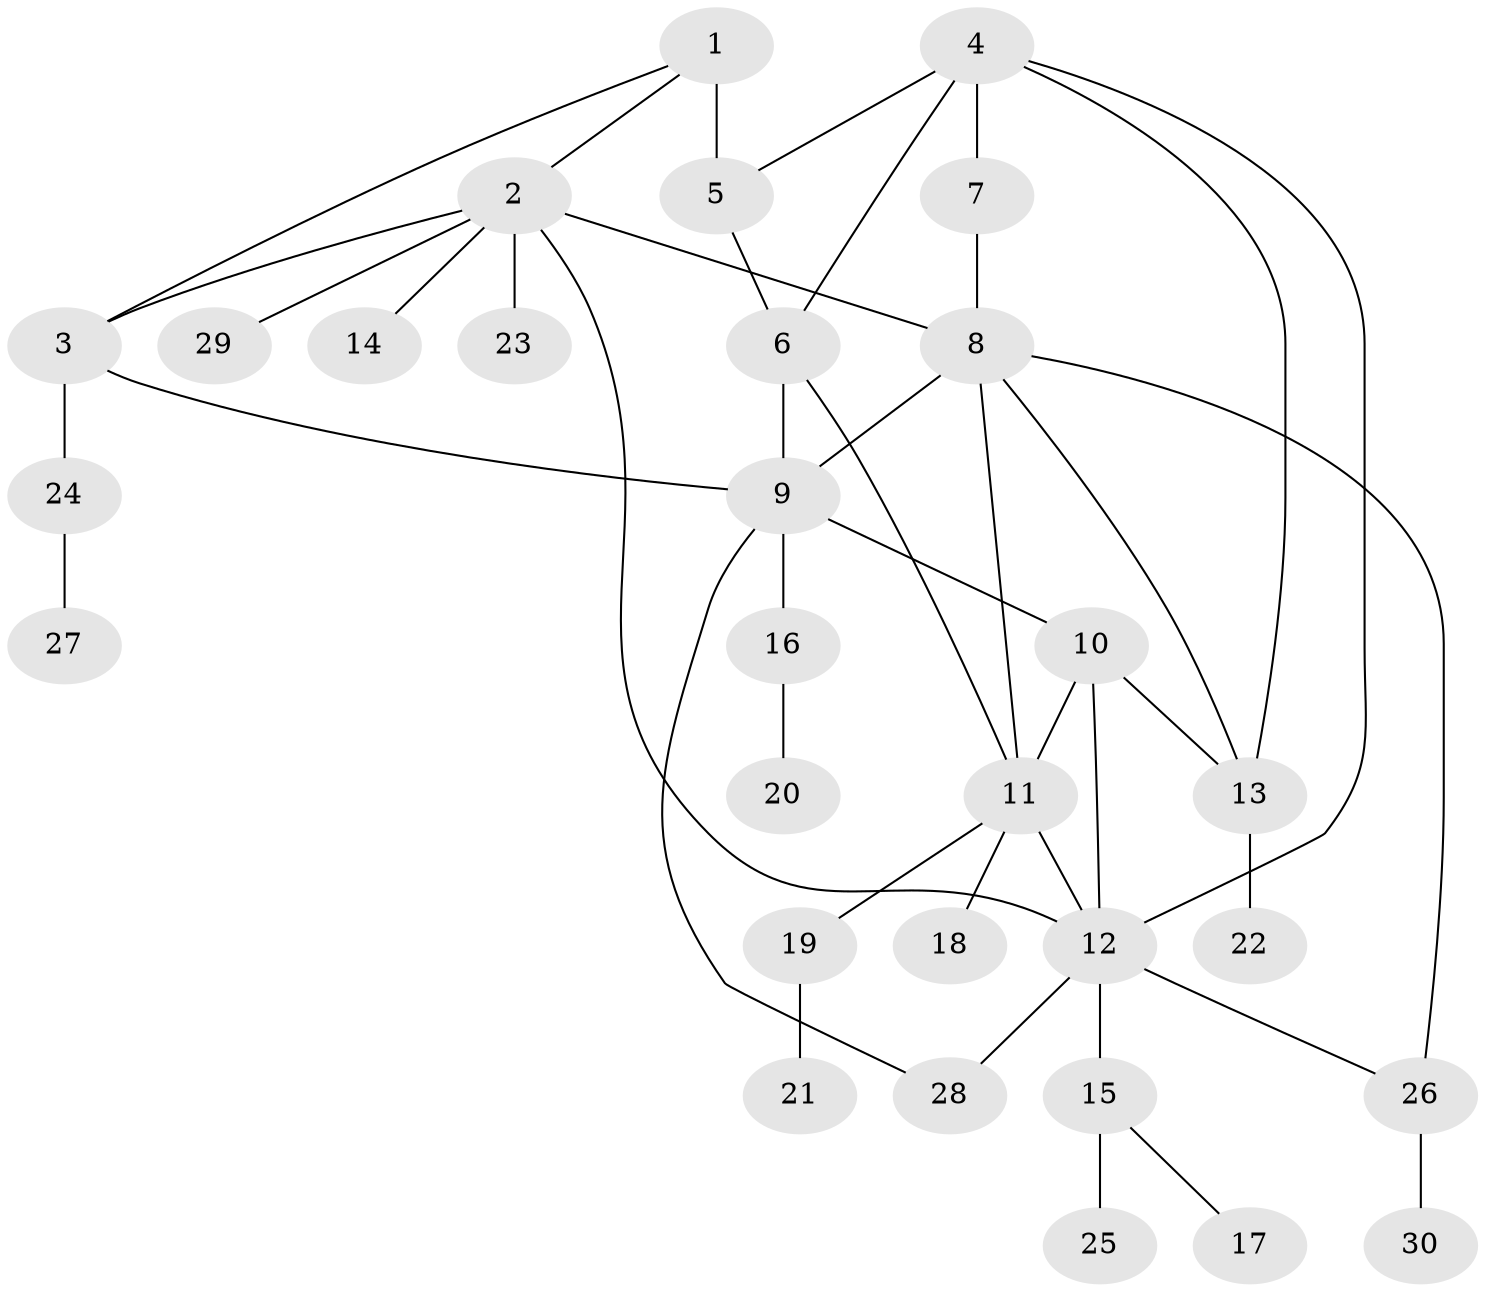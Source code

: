// original degree distribution, {3: 0.08333333333333333, 8: 0.05, 4: 0.08333333333333333, 6: 0.03333333333333333, 5: 0.03333333333333333, 2: 0.15, 12: 0.016666666666666666, 7: 0.016666666666666666, 1: 0.5333333333333333}
// Generated by graph-tools (version 1.1) at 2025/37/03/09/25 02:37:12]
// undirected, 30 vertices, 43 edges
graph export_dot {
graph [start="1"]
  node [color=gray90,style=filled];
  1;
  2;
  3;
  4;
  5;
  6;
  7;
  8;
  9;
  10;
  11;
  12;
  13;
  14;
  15;
  16;
  17;
  18;
  19;
  20;
  21;
  22;
  23;
  24;
  25;
  26;
  27;
  28;
  29;
  30;
  1 -- 2 [weight=1.0];
  1 -- 3 [weight=1.0];
  1 -- 5 [weight=3.0];
  2 -- 3 [weight=1.0];
  2 -- 8 [weight=1.0];
  2 -- 12 [weight=1.0];
  2 -- 14 [weight=1.0];
  2 -- 23 [weight=1.0];
  2 -- 29 [weight=1.0];
  3 -- 9 [weight=1.0];
  3 -- 24 [weight=1.0];
  4 -- 5 [weight=1.0];
  4 -- 6 [weight=1.0];
  4 -- 7 [weight=1.0];
  4 -- 12 [weight=1.0];
  4 -- 13 [weight=1.0];
  5 -- 6 [weight=1.0];
  6 -- 9 [weight=2.0];
  6 -- 11 [weight=1.0];
  7 -- 8 [weight=2.0];
  8 -- 9 [weight=1.0];
  8 -- 11 [weight=1.0];
  8 -- 13 [weight=1.0];
  8 -- 26 [weight=1.0];
  9 -- 10 [weight=1.0];
  9 -- 16 [weight=1.0];
  9 -- 28 [weight=1.0];
  10 -- 11 [weight=6.0];
  10 -- 12 [weight=1.0];
  10 -- 13 [weight=1.0];
  11 -- 12 [weight=1.0];
  11 -- 18 [weight=1.0];
  11 -- 19 [weight=1.0];
  12 -- 15 [weight=1.0];
  12 -- 26 [weight=1.0];
  12 -- 28 [weight=1.0];
  13 -- 22 [weight=3.0];
  15 -- 17 [weight=1.0];
  15 -- 25 [weight=2.0];
  16 -- 20 [weight=1.0];
  19 -- 21 [weight=1.0];
  24 -- 27 [weight=1.0];
  26 -- 30 [weight=1.0];
}
